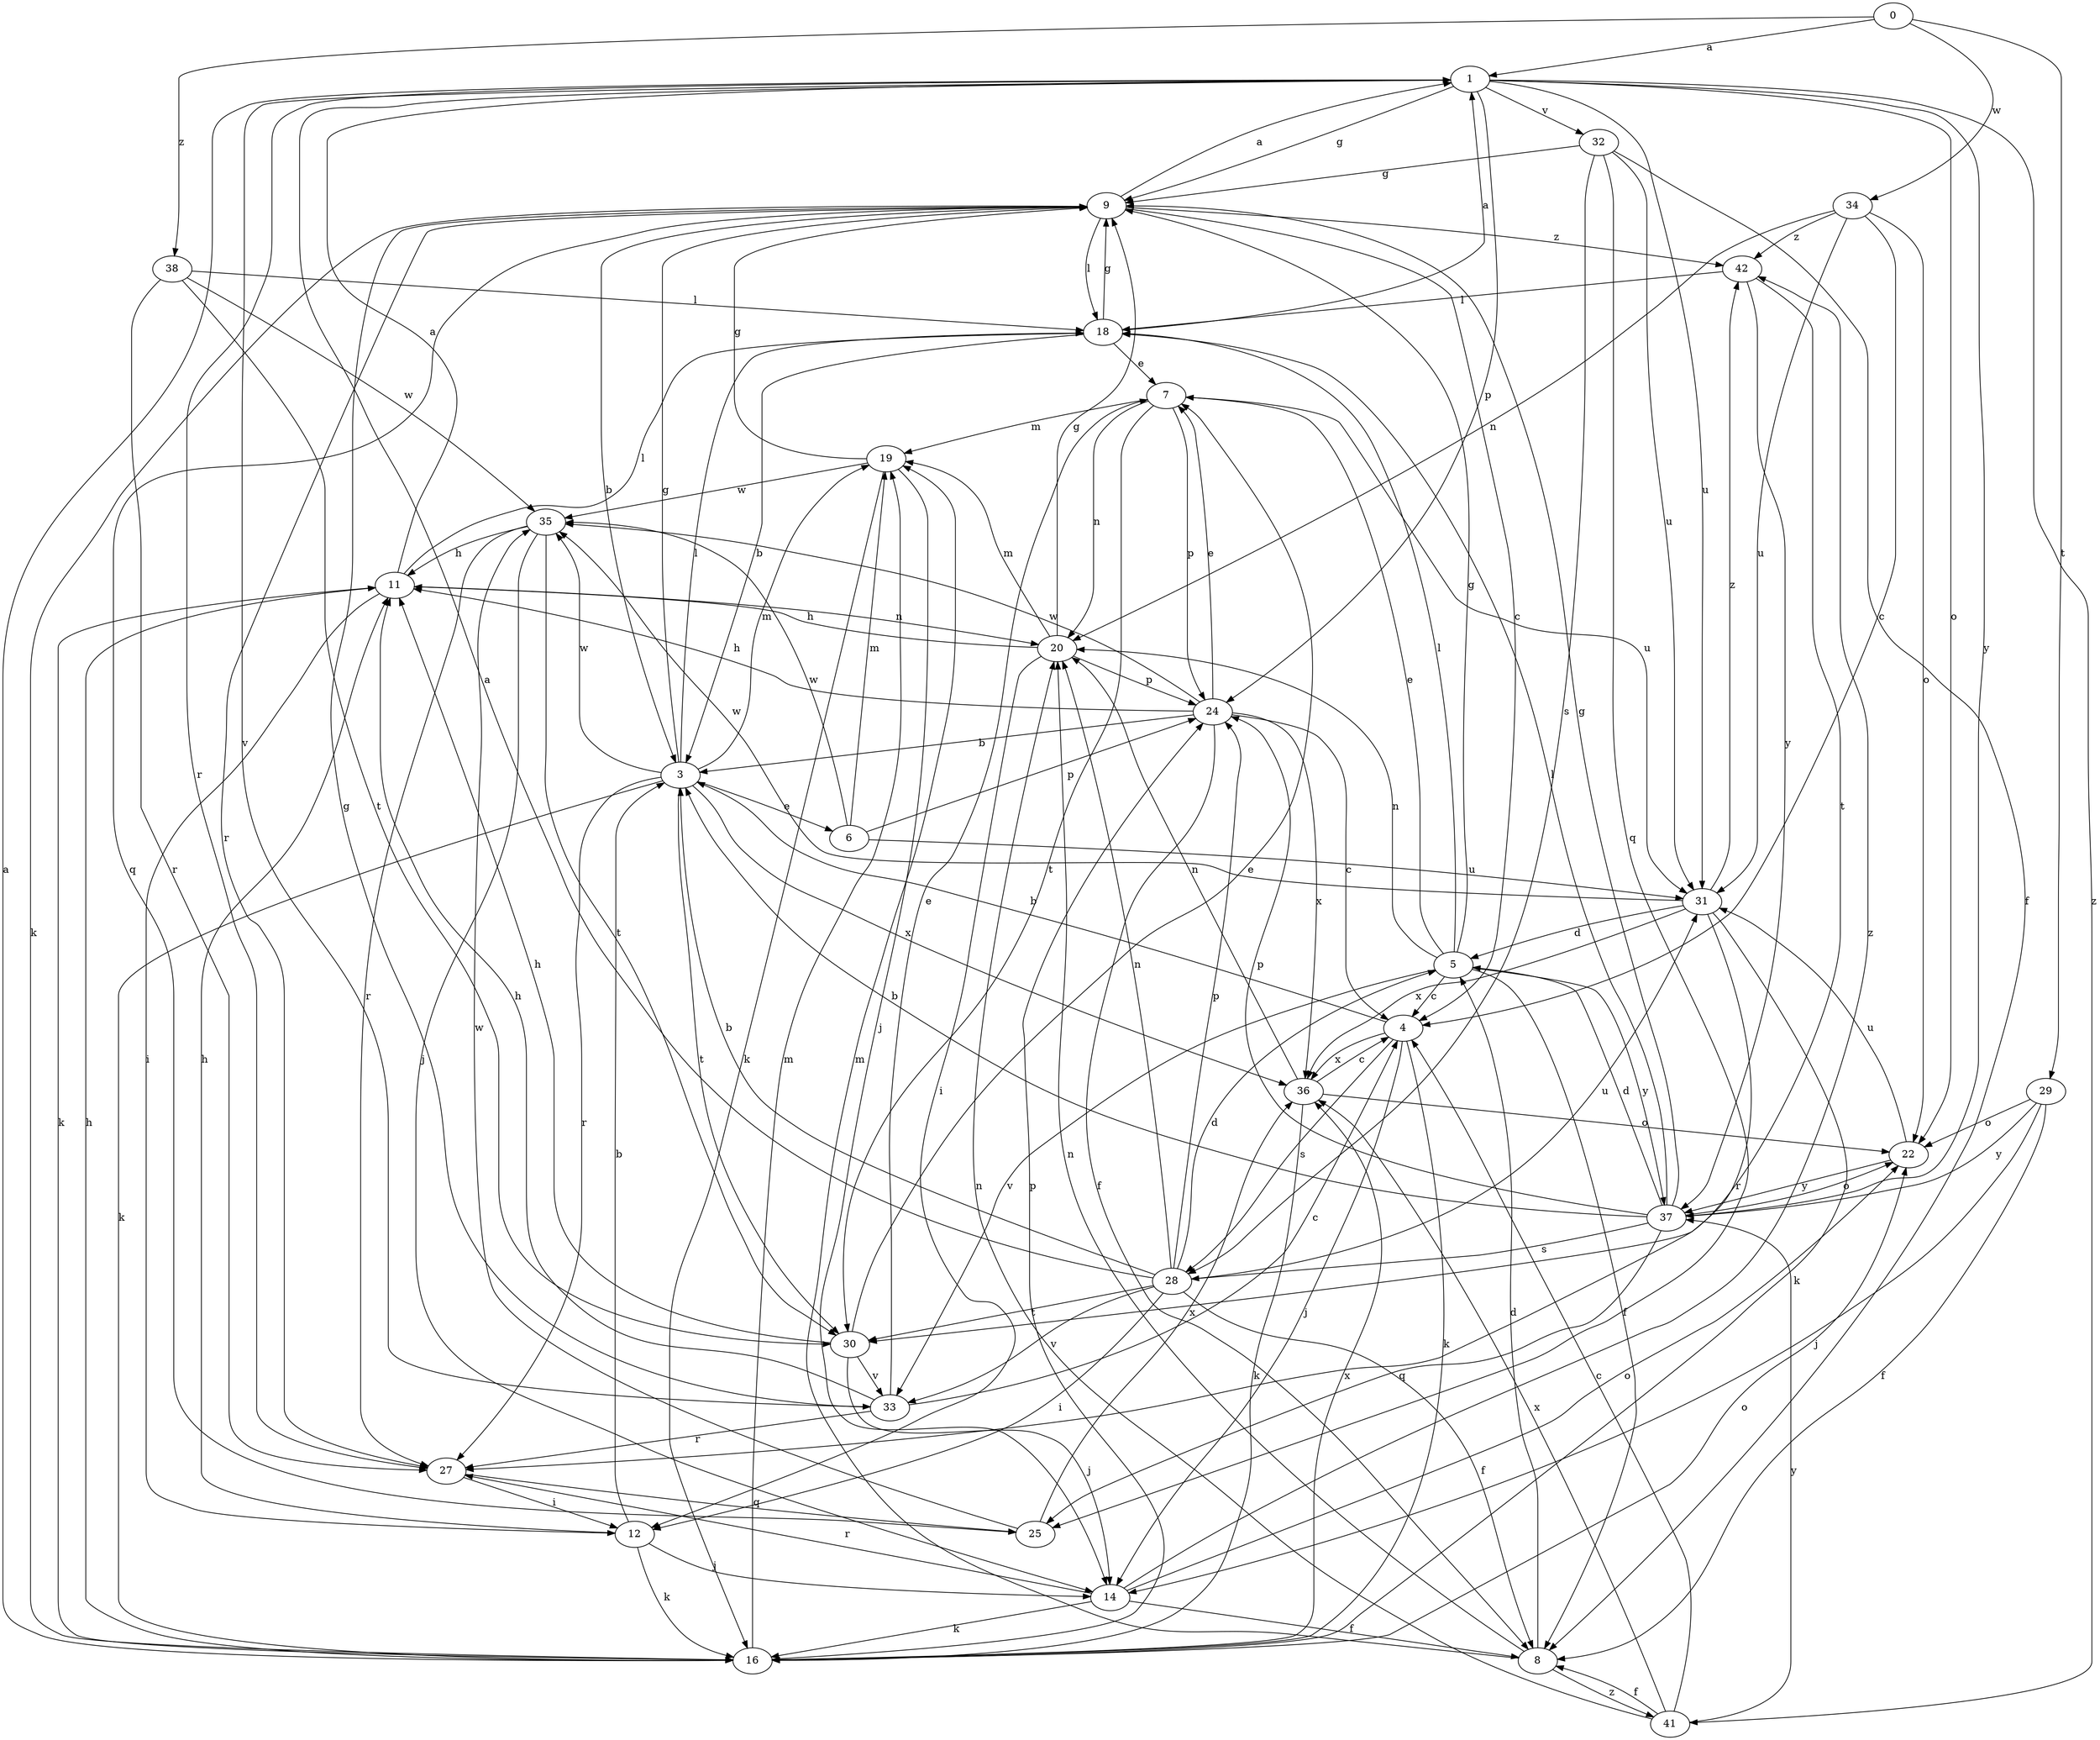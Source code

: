 strict digraph  {
0;
1;
3;
4;
5;
6;
7;
8;
9;
11;
12;
14;
16;
18;
19;
20;
22;
24;
25;
27;
28;
29;
30;
31;
32;
33;
34;
35;
36;
37;
38;
41;
42;
0 -> 1  [label=a];
0 -> 29  [label=t];
0 -> 34  [label=w];
0 -> 38  [label=z];
1 -> 9  [label=g];
1 -> 22  [label=o];
1 -> 24  [label=p];
1 -> 27  [label=r];
1 -> 31  [label=u];
1 -> 32  [label=v];
1 -> 33  [label=v];
1 -> 37  [label=y];
1 -> 41  [label=z];
3 -> 6  [label=e];
3 -> 9  [label=g];
3 -> 16  [label=k];
3 -> 18  [label=l];
3 -> 19  [label=m];
3 -> 27  [label=r];
3 -> 30  [label=t];
3 -> 35  [label=w];
3 -> 36  [label=x];
4 -> 3  [label=b];
4 -> 14  [label=j];
4 -> 16  [label=k];
4 -> 28  [label=s];
4 -> 36  [label=x];
5 -> 4  [label=c];
5 -> 7  [label=e];
5 -> 8  [label=f];
5 -> 9  [label=g];
5 -> 18  [label=l];
5 -> 20  [label=n];
5 -> 33  [label=v];
5 -> 37  [label=y];
6 -> 19  [label=m];
6 -> 24  [label=p];
6 -> 31  [label=u];
6 -> 35  [label=w];
7 -> 19  [label=m];
7 -> 20  [label=n];
7 -> 24  [label=p];
7 -> 30  [label=t];
7 -> 31  [label=u];
8 -> 5  [label=d];
8 -> 19  [label=m];
8 -> 20  [label=n];
8 -> 41  [label=z];
9 -> 1  [label=a];
9 -> 3  [label=b];
9 -> 4  [label=c];
9 -> 16  [label=k];
9 -> 18  [label=l];
9 -> 25  [label=q];
9 -> 27  [label=r];
9 -> 42  [label=z];
11 -> 1  [label=a];
11 -> 12  [label=i];
11 -> 16  [label=k];
11 -> 18  [label=l];
11 -> 20  [label=n];
12 -> 3  [label=b];
12 -> 11  [label=h];
12 -> 14  [label=j];
12 -> 16  [label=k];
14 -> 8  [label=f];
14 -> 16  [label=k];
14 -> 22  [label=o];
14 -> 27  [label=r];
14 -> 42  [label=z];
16 -> 1  [label=a];
16 -> 11  [label=h];
16 -> 19  [label=m];
16 -> 22  [label=o];
16 -> 24  [label=p];
16 -> 36  [label=x];
18 -> 1  [label=a];
18 -> 3  [label=b];
18 -> 7  [label=e];
18 -> 9  [label=g];
19 -> 9  [label=g];
19 -> 14  [label=j];
19 -> 16  [label=k];
19 -> 35  [label=w];
20 -> 9  [label=g];
20 -> 11  [label=h];
20 -> 12  [label=i];
20 -> 19  [label=m];
20 -> 24  [label=p];
22 -> 31  [label=u];
22 -> 37  [label=y];
24 -> 3  [label=b];
24 -> 4  [label=c];
24 -> 7  [label=e];
24 -> 8  [label=f];
24 -> 11  [label=h];
24 -> 35  [label=w];
24 -> 36  [label=x];
25 -> 35  [label=w];
25 -> 36  [label=x];
27 -> 12  [label=i];
27 -> 25  [label=q];
28 -> 1  [label=a];
28 -> 3  [label=b];
28 -> 5  [label=d];
28 -> 8  [label=f];
28 -> 12  [label=i];
28 -> 20  [label=n];
28 -> 24  [label=p];
28 -> 30  [label=t];
28 -> 31  [label=u];
28 -> 33  [label=v];
29 -> 8  [label=f];
29 -> 14  [label=j];
29 -> 22  [label=o];
29 -> 37  [label=y];
30 -> 7  [label=e];
30 -> 11  [label=h];
30 -> 14  [label=j];
30 -> 33  [label=v];
31 -> 5  [label=d];
31 -> 16  [label=k];
31 -> 27  [label=r];
31 -> 35  [label=w];
31 -> 36  [label=x];
31 -> 42  [label=z];
32 -> 8  [label=f];
32 -> 9  [label=g];
32 -> 25  [label=q];
32 -> 28  [label=s];
32 -> 31  [label=u];
33 -> 4  [label=c];
33 -> 7  [label=e];
33 -> 9  [label=g];
33 -> 11  [label=h];
33 -> 27  [label=r];
34 -> 4  [label=c];
34 -> 20  [label=n];
34 -> 22  [label=o];
34 -> 31  [label=u];
34 -> 42  [label=z];
35 -> 11  [label=h];
35 -> 14  [label=j];
35 -> 27  [label=r];
35 -> 30  [label=t];
36 -> 4  [label=c];
36 -> 16  [label=k];
36 -> 20  [label=n];
36 -> 22  [label=o];
37 -> 3  [label=b];
37 -> 5  [label=d];
37 -> 9  [label=g];
37 -> 18  [label=l];
37 -> 22  [label=o];
37 -> 24  [label=p];
37 -> 25  [label=q];
37 -> 28  [label=s];
38 -> 18  [label=l];
38 -> 27  [label=r];
38 -> 30  [label=t];
38 -> 35  [label=w];
41 -> 4  [label=c];
41 -> 8  [label=f];
41 -> 20  [label=n];
41 -> 36  [label=x];
41 -> 37  [label=y];
42 -> 18  [label=l];
42 -> 30  [label=t];
42 -> 37  [label=y];
}
